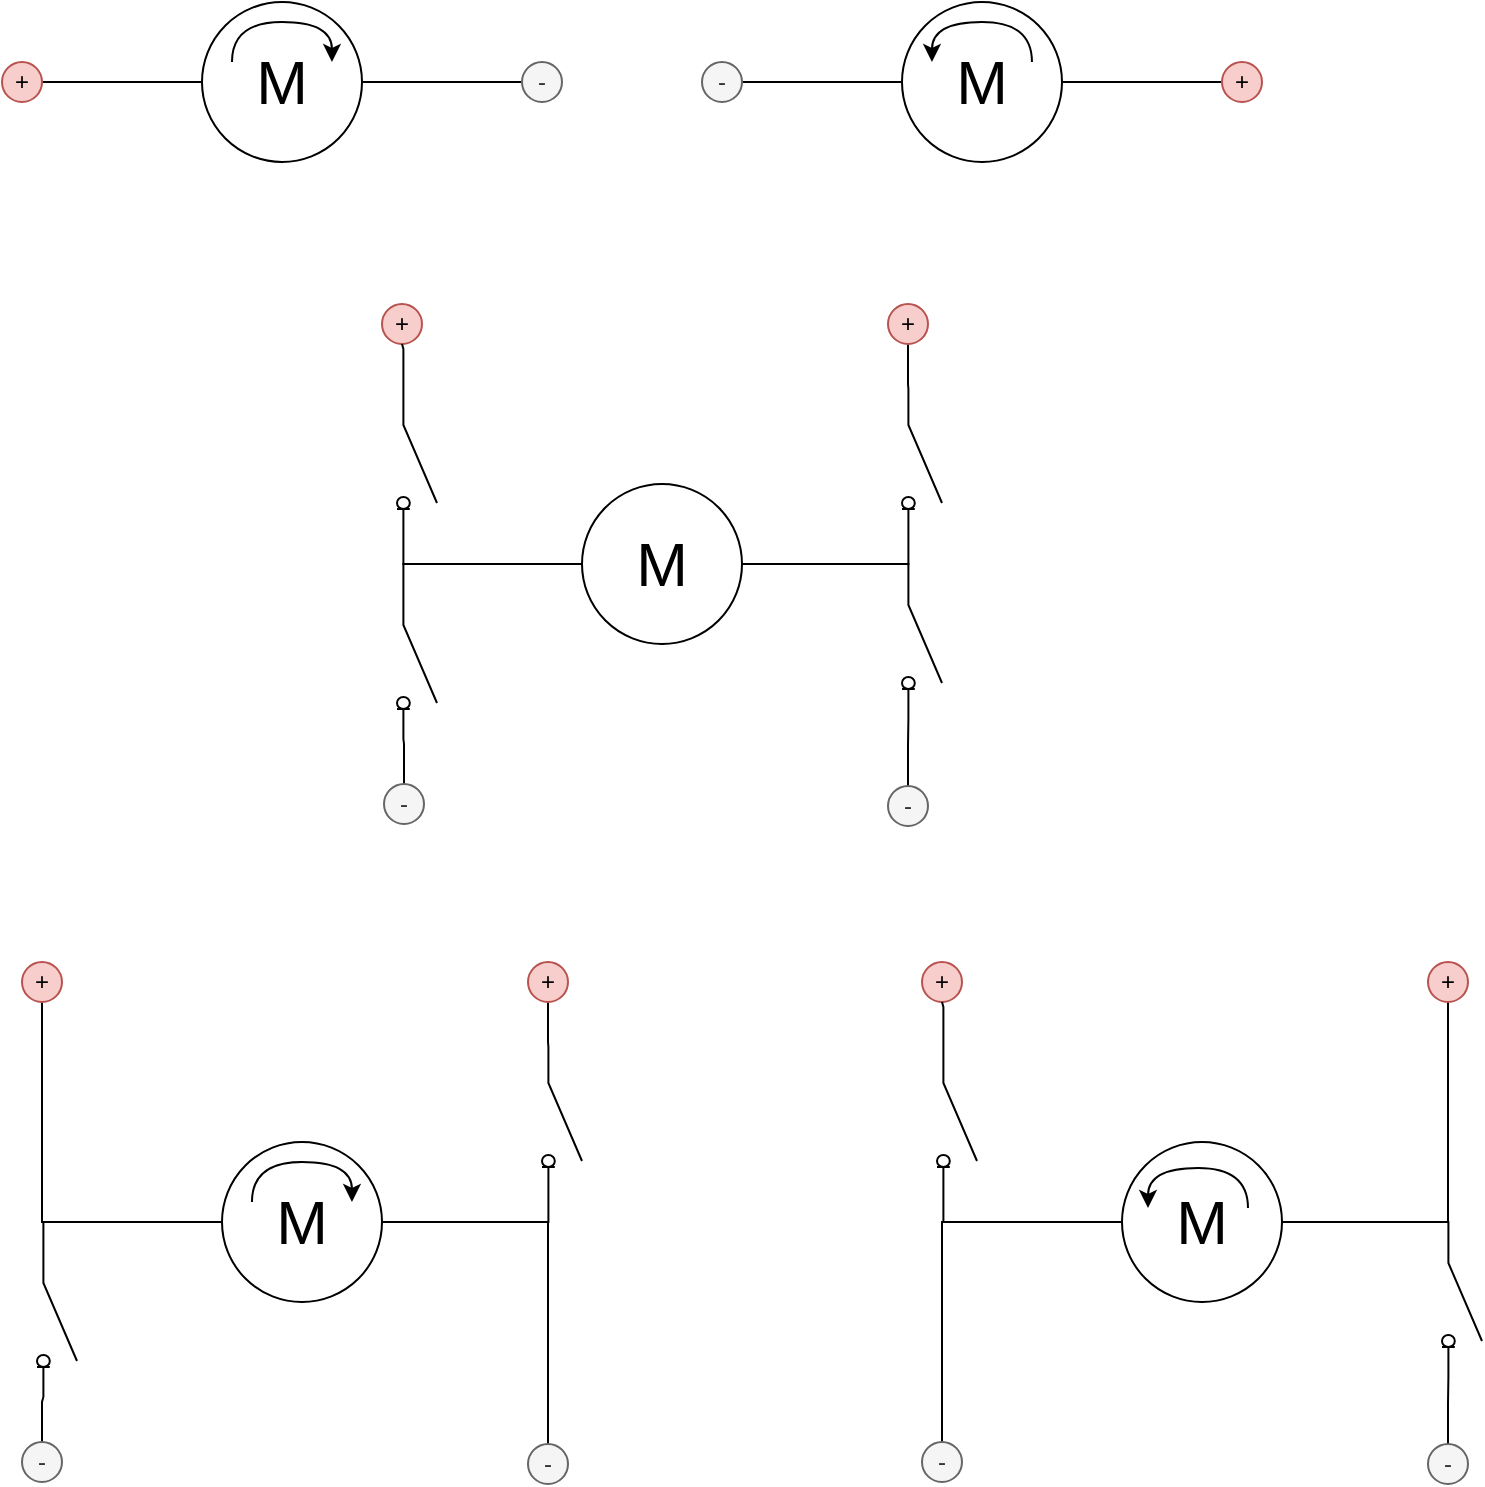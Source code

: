<mxfile version="24.7.8">
  <diagram name="Seite-1" id="Jm6Q2ILQpnkB7FxsrQtq">
    <mxGraphModel dx="1877" dy="621" grid="1" gridSize="10" guides="1" tooltips="1" connect="1" arrows="1" fold="1" page="1" pageScale="1" pageWidth="827" pageHeight="1169" math="0" shadow="0">
      <root>
        <mxCell id="0" />
        <mxCell id="1" parent="0" />
        <mxCell id="hdHTtiUt6kaGx4oUI00f-84" value="" style="group" parent="1" vertex="1" connectable="0">
          <mxGeometry x="-80" y="390" width="280" height="80" as="geometry" />
        </mxCell>
        <mxCell id="hdHTtiUt6kaGx4oUI00f-8" style="edgeStyle=orthogonalEdgeStyle;rounded=0;orthogonalLoop=1;jettySize=auto;html=1;endArrow=none;endFill=0;" parent="hdHTtiUt6kaGx4oUI00f-84" source="hdHTtiUt6kaGx4oUI00f-1" target="hdHTtiUt6kaGx4oUI00f-5" edge="1">
          <mxGeometry relative="1" as="geometry" />
        </mxCell>
        <mxCell id="hdHTtiUt6kaGx4oUI00f-9" style="edgeStyle=orthogonalEdgeStyle;rounded=0;orthogonalLoop=1;jettySize=auto;html=1;entryX=1;entryY=0.5;entryDx=0;entryDy=0;endArrow=none;endFill=0;" parent="hdHTtiUt6kaGx4oUI00f-84" source="hdHTtiUt6kaGx4oUI00f-1" target="hdHTtiUt6kaGx4oUI00f-4" edge="1">
          <mxGeometry relative="1" as="geometry" />
        </mxCell>
        <mxCell id="hdHTtiUt6kaGx4oUI00f-1" value="&lt;font style=&quot;font-size: 31px;&quot;&gt;M&lt;/font&gt;" style="ellipse;whiteSpace=wrap;html=1;aspect=fixed;" parent="hdHTtiUt6kaGx4oUI00f-84" vertex="1">
          <mxGeometry x="100" width="80" height="80" as="geometry" />
        </mxCell>
        <mxCell id="hdHTtiUt6kaGx4oUI00f-3" value="" style="endArrow=classic;html=1;rounded=0;edgeStyle=orthogonalEdgeStyle;curved=1;" parent="hdHTtiUt6kaGx4oUI00f-84" edge="1">
          <mxGeometry width="50" height="50" relative="1" as="geometry">
            <mxPoint x="114.98" y="30" as="sourcePoint" />
            <mxPoint x="164.98" y="30" as="targetPoint" />
            <Array as="points">
              <mxPoint x="114.98" y="10" />
              <mxPoint x="164.98" y="10" />
            </Array>
          </mxGeometry>
        </mxCell>
        <mxCell id="hdHTtiUt6kaGx4oUI00f-4" value="+" style="ellipse;whiteSpace=wrap;html=1;fillColor=#f8cecc;strokeColor=#b85450;" parent="hdHTtiUt6kaGx4oUI00f-84" vertex="1">
          <mxGeometry y="30" width="20" height="20" as="geometry" />
        </mxCell>
        <mxCell id="hdHTtiUt6kaGx4oUI00f-5" value="-" style="ellipse;whiteSpace=wrap;html=1;fillColor=#f5f5f5;fontColor=#333333;strokeColor=#666666;" parent="hdHTtiUt6kaGx4oUI00f-84" vertex="1">
          <mxGeometry x="260" y="30" width="20" height="20" as="geometry" />
        </mxCell>
        <mxCell id="hdHTtiUt6kaGx4oUI00f-85" value="" style="group" parent="1" vertex="1" connectable="0">
          <mxGeometry x="270" y="390" width="280" height="80" as="geometry" />
        </mxCell>
        <mxCell id="hdHTtiUt6kaGx4oUI00f-10" style="edgeStyle=orthogonalEdgeStyle;rounded=0;orthogonalLoop=1;jettySize=auto;html=1;endArrow=none;endFill=0;" parent="hdHTtiUt6kaGx4oUI00f-85" source="hdHTtiUt6kaGx4oUI00f-12" target="hdHTtiUt6kaGx4oUI00f-15" edge="1">
          <mxGeometry relative="1" as="geometry" />
        </mxCell>
        <mxCell id="hdHTtiUt6kaGx4oUI00f-11" style="edgeStyle=orthogonalEdgeStyle;rounded=0;orthogonalLoop=1;jettySize=auto;html=1;entryX=1;entryY=0.5;entryDx=0;entryDy=0;endArrow=none;endFill=0;" parent="hdHTtiUt6kaGx4oUI00f-85" source="hdHTtiUt6kaGx4oUI00f-12" target="hdHTtiUt6kaGx4oUI00f-14" edge="1">
          <mxGeometry relative="1" as="geometry" />
        </mxCell>
        <mxCell id="hdHTtiUt6kaGx4oUI00f-12" value="&lt;font style=&quot;font-size: 31px;&quot;&gt;M&lt;/font&gt;" style="ellipse;whiteSpace=wrap;html=1;aspect=fixed;" parent="hdHTtiUt6kaGx4oUI00f-85" vertex="1">
          <mxGeometry x="100" width="80" height="80" as="geometry" />
        </mxCell>
        <mxCell id="hdHTtiUt6kaGx4oUI00f-13" value="" style="endArrow=none;html=1;rounded=0;edgeStyle=orthogonalEdgeStyle;curved=1;endFill=0;startArrow=classic;startFill=1;" parent="hdHTtiUt6kaGx4oUI00f-85" edge="1">
          <mxGeometry width="50" height="50" relative="1" as="geometry">
            <mxPoint x="114.98" y="30" as="sourcePoint" />
            <mxPoint x="164.98" y="30" as="targetPoint" />
            <Array as="points">
              <mxPoint x="114.98" y="10" />
              <mxPoint x="164.98" y="10" />
            </Array>
          </mxGeometry>
        </mxCell>
        <mxCell id="hdHTtiUt6kaGx4oUI00f-14" value="-" style="ellipse;whiteSpace=wrap;html=1;fillColor=#f5f5f5;strokeColor=#666666;fontColor=#333333;" parent="hdHTtiUt6kaGx4oUI00f-85" vertex="1">
          <mxGeometry y="30" width="20" height="20" as="geometry" />
        </mxCell>
        <mxCell id="hdHTtiUt6kaGx4oUI00f-15" value="+" style="ellipse;whiteSpace=wrap;html=1;fillColor=#f8cecc;strokeColor=#b85450;" parent="hdHTtiUt6kaGx4oUI00f-85" vertex="1">
          <mxGeometry x="260" y="30" width="20" height="20" as="geometry" />
        </mxCell>
        <mxCell id="hdHTtiUt6kaGx4oUI00f-90" value="" style="group" parent="1" vertex="1" connectable="0">
          <mxGeometry x="-70" y="870" width="280" height="261" as="geometry" />
        </mxCell>
        <mxCell id="hdHTtiUt6kaGx4oUI00f-45" style="edgeStyle=orthogonalEdgeStyle;shape=connector;rounded=0;orthogonalLoop=1;jettySize=auto;html=1;entryX=0;entryY=0.84;entryDx=0;entryDy=0;strokeColor=default;align=center;verticalAlign=middle;fontFamily=Helvetica;fontSize=11;fontColor=default;labelBackgroundColor=default;endArrow=none;endFill=0;" parent="hdHTtiUt6kaGx4oUI00f-90" source="hdHTtiUt6kaGx4oUI00f-48" target="hdHTtiUt6kaGx4oUI00f-59" edge="1">
          <mxGeometry relative="1" as="geometry">
            <Array as="points">
              <mxPoint x="11" y="130" />
            </Array>
          </mxGeometry>
        </mxCell>
        <mxCell id="hdHTtiUt6kaGx4oUI00f-47" style="edgeStyle=orthogonalEdgeStyle;shape=connector;rounded=0;orthogonalLoop=1;jettySize=auto;html=1;entryX=1;entryY=0.84;entryDx=0;entryDy=0;strokeColor=default;align=center;verticalAlign=middle;fontFamily=Helvetica;fontSize=11;fontColor=default;labelBackgroundColor=default;endArrow=none;endFill=0;" parent="hdHTtiUt6kaGx4oUI00f-90" source="hdHTtiUt6kaGx4oUI00f-48" target="hdHTtiUt6kaGx4oUI00f-61" edge="1">
          <mxGeometry relative="1" as="geometry">
            <Array as="points">
              <mxPoint x="263" y="130" />
            </Array>
          </mxGeometry>
        </mxCell>
        <mxCell id="hdHTtiUt6kaGx4oUI00f-62" style="edgeStyle=orthogonalEdgeStyle;shape=connector;rounded=0;orthogonalLoop=1;jettySize=auto;html=1;strokeColor=default;align=center;verticalAlign=middle;fontFamily=Helvetica;fontSize=11;fontColor=default;labelBackgroundColor=default;endArrow=none;endFill=0;entryX=0.5;entryY=1;entryDx=0;entryDy=0;" parent="hdHTtiUt6kaGx4oUI00f-90" source="hdHTtiUt6kaGx4oUI00f-48" target="hdHTtiUt6kaGx4oUI00f-52" edge="1">
          <mxGeometry relative="1" as="geometry">
            <mxPoint x="10" y="30" as="targetPoint" />
          </mxGeometry>
        </mxCell>
        <mxCell id="hdHTtiUt6kaGx4oUI00f-64" style="edgeStyle=orthogonalEdgeStyle;shape=connector;rounded=0;orthogonalLoop=1;jettySize=auto;html=1;entryX=0.5;entryY=0;entryDx=0;entryDy=0;strokeColor=default;align=center;verticalAlign=middle;fontFamily=Helvetica;fontSize=11;fontColor=default;labelBackgroundColor=default;endArrow=none;endFill=0;" parent="hdHTtiUt6kaGx4oUI00f-90" source="hdHTtiUt6kaGx4oUI00f-48" target="hdHTtiUt6kaGx4oUI00f-56" edge="1">
          <mxGeometry relative="1" as="geometry" />
        </mxCell>
        <mxCell id="hdHTtiUt6kaGx4oUI00f-48" value="&lt;font style=&quot;font-size: 31px;&quot;&gt;M&lt;/font&gt;" style="ellipse;whiteSpace=wrap;html=1;aspect=fixed;" parent="hdHTtiUt6kaGx4oUI00f-90" vertex="1">
          <mxGeometry x="100" y="90" width="80" height="80" as="geometry" />
        </mxCell>
        <mxCell id="hdHTtiUt6kaGx4oUI00f-49" value="" style="endArrow=classic;html=1;rounded=0;edgeStyle=orthogonalEdgeStyle;curved=1;endFill=1;startArrow=none;startFill=0;" parent="hdHTtiUt6kaGx4oUI00f-90" edge="1">
          <mxGeometry width="50" height="50" relative="1" as="geometry">
            <mxPoint x="114.98" y="120" as="sourcePoint" />
            <mxPoint x="164.98" y="120" as="targetPoint" />
            <Array as="points">
              <mxPoint x="114.98" y="100" />
              <mxPoint x="164.98" y="100" />
            </Array>
          </mxGeometry>
        </mxCell>
        <mxCell id="hdHTtiUt6kaGx4oUI00f-50" style="edgeStyle=orthogonalEdgeStyle;shape=connector;rounded=0;orthogonalLoop=1;jettySize=auto;html=1;entryX=0;entryY=0.84;entryDx=0;entryDy=0;strokeColor=default;align=center;verticalAlign=middle;fontFamily=Helvetica;fontSize=11;fontColor=default;labelBackgroundColor=default;endArrow=none;endFill=0;" parent="hdHTtiUt6kaGx4oUI00f-90" source="hdHTtiUt6kaGx4oUI00f-51" target="hdHTtiUt6kaGx4oUI00f-61" edge="1">
          <mxGeometry relative="1" as="geometry" />
        </mxCell>
        <mxCell id="hdHTtiUt6kaGx4oUI00f-51" value="+" style="ellipse;whiteSpace=wrap;html=1;fillColor=#f8cecc;strokeColor=#b85450;" parent="hdHTtiUt6kaGx4oUI00f-90" vertex="1">
          <mxGeometry x="253" width="20" height="20" as="geometry" />
        </mxCell>
        <mxCell id="hdHTtiUt6kaGx4oUI00f-52" value="+" style="ellipse;whiteSpace=wrap;html=1;fillColor=#f8cecc;strokeColor=#b85450;" parent="hdHTtiUt6kaGx4oUI00f-90" vertex="1">
          <mxGeometry width="20" height="20" as="geometry" />
        </mxCell>
        <mxCell id="hdHTtiUt6kaGx4oUI00f-53" style="edgeStyle=orthogonalEdgeStyle;shape=connector;rounded=0;orthogonalLoop=1;jettySize=auto;html=1;strokeColor=default;align=center;verticalAlign=middle;fontFamily=Helvetica;fontSize=11;fontColor=default;labelBackgroundColor=default;endArrow=none;endFill=0;entryX=1;entryY=0.84;entryDx=0;entryDy=0;" parent="hdHTtiUt6kaGx4oUI00f-90" source="hdHTtiUt6kaGx4oUI00f-54" target="hdHTtiUt6kaGx4oUI00f-59" edge="1">
          <mxGeometry relative="1" as="geometry">
            <mxPoint x="10" y="220" as="targetPoint" />
          </mxGeometry>
        </mxCell>
        <mxCell id="hdHTtiUt6kaGx4oUI00f-54" value="-" style="ellipse;whiteSpace=wrap;html=1;fillColor=#f5f5f5;strokeColor=#666666;fontColor=#333333;" parent="hdHTtiUt6kaGx4oUI00f-90" vertex="1">
          <mxGeometry y="240" width="20" height="20" as="geometry" />
        </mxCell>
        <mxCell id="hdHTtiUt6kaGx4oUI00f-56" value="-" style="ellipse;whiteSpace=wrap;html=1;fillColor=#f5f5f5;strokeColor=#666666;fontColor=#333333;" parent="hdHTtiUt6kaGx4oUI00f-90" vertex="1">
          <mxGeometry x="253" y="241" width="20" height="20" as="geometry" />
        </mxCell>
        <mxCell id="hdHTtiUt6kaGx4oUI00f-59" value="" style="html=1;shape=mxgraph.electrical.electro-mechanical.switchDisconnector;aspect=fixed;elSwitchState=off;rotation=90;" parent="hdHTtiUt6kaGx4oUI00f-90" vertex="1">
          <mxGeometry x="-20" y="170" width="75" height="20" as="geometry" />
        </mxCell>
        <mxCell id="hdHTtiUt6kaGx4oUI00f-61" value="" style="html=1;shape=mxgraph.electrical.electro-mechanical.switchDisconnector;aspect=fixed;elSwitchState=off;rotation=90;" parent="hdHTtiUt6kaGx4oUI00f-90" vertex="1">
          <mxGeometry x="232.5" y="70" width="75" height="20" as="geometry" />
        </mxCell>
        <mxCell id="hdHTtiUt6kaGx4oUI00f-91" value="" style="group" parent="1" vertex="1" connectable="0">
          <mxGeometry x="380" y="870" width="280" height="261" as="geometry" />
        </mxCell>
        <mxCell id="hdHTtiUt6kaGx4oUI00f-65" style="edgeStyle=orthogonalEdgeStyle;rounded=0;orthogonalLoop=1;jettySize=auto;html=1;entryX=1;entryY=0.84;entryDx=0;entryDy=0;endArrow=none;endFill=0;" parent="hdHTtiUt6kaGx4oUI00f-91" source="hdHTtiUt6kaGx4oUI00f-69" target="hdHTtiUt6kaGx4oUI00f-78" edge="1">
          <mxGeometry relative="1" as="geometry">
            <mxPoint x="20" y="130" as="targetPoint" />
            <Array as="points">
              <mxPoint x="11" y="130" />
            </Array>
          </mxGeometry>
        </mxCell>
        <mxCell id="hdHTtiUt6kaGx4oUI00f-67" style="edgeStyle=orthogonalEdgeStyle;shape=connector;rounded=0;orthogonalLoop=1;jettySize=auto;html=1;entryX=0;entryY=0.84;entryDx=0;entryDy=0;strokeColor=default;align=center;verticalAlign=middle;fontFamily=Helvetica;fontSize=11;fontColor=default;labelBackgroundColor=default;endArrow=none;endFill=0;" parent="hdHTtiUt6kaGx4oUI00f-91" source="hdHTtiUt6kaGx4oUI00f-69" target="hdHTtiUt6kaGx4oUI00f-80" edge="1">
          <mxGeometry relative="1" as="geometry">
            <Array as="points">
              <mxPoint x="263" y="130" />
            </Array>
          </mxGeometry>
        </mxCell>
        <mxCell id="hdHTtiUt6kaGx4oUI00f-82" style="edgeStyle=orthogonalEdgeStyle;shape=connector;rounded=0;orthogonalLoop=1;jettySize=auto;html=1;entryX=0.5;entryY=1;entryDx=0;entryDy=0;strokeColor=default;align=center;verticalAlign=middle;fontFamily=Helvetica;fontSize=11;fontColor=default;labelBackgroundColor=default;endArrow=none;endFill=0;" parent="hdHTtiUt6kaGx4oUI00f-91" source="hdHTtiUt6kaGx4oUI00f-69" target="hdHTtiUt6kaGx4oUI00f-71" edge="1">
          <mxGeometry relative="1" as="geometry" />
        </mxCell>
        <mxCell id="hdHTtiUt6kaGx4oUI00f-83" style="edgeStyle=orthogonalEdgeStyle;shape=connector;rounded=0;orthogonalLoop=1;jettySize=auto;html=1;entryX=0.5;entryY=0;entryDx=0;entryDy=0;strokeColor=default;align=center;verticalAlign=middle;fontFamily=Helvetica;fontSize=11;fontColor=default;labelBackgroundColor=default;endArrow=none;endFill=0;" parent="hdHTtiUt6kaGx4oUI00f-91" source="hdHTtiUt6kaGx4oUI00f-69" target="hdHTtiUt6kaGx4oUI00f-74" edge="1">
          <mxGeometry relative="1" as="geometry" />
        </mxCell>
        <mxCell id="hdHTtiUt6kaGx4oUI00f-69" value="&lt;font style=&quot;font-size: 31px;&quot;&gt;M&lt;/font&gt;" style="ellipse;whiteSpace=wrap;html=1;aspect=fixed;" parent="hdHTtiUt6kaGx4oUI00f-91" vertex="1">
          <mxGeometry x="100" y="90" width="80" height="80" as="geometry" />
        </mxCell>
        <mxCell id="hdHTtiUt6kaGx4oUI00f-71" value="+" style="ellipse;whiteSpace=wrap;html=1;fillColor=#f8cecc;strokeColor=#b85450;" parent="hdHTtiUt6kaGx4oUI00f-91" vertex="1">
          <mxGeometry x="253" width="20" height="20" as="geometry" />
        </mxCell>
        <mxCell id="hdHTtiUt6kaGx4oUI00f-72" value="+" style="ellipse;whiteSpace=wrap;html=1;fillColor=#f8cecc;strokeColor=#b85450;" parent="hdHTtiUt6kaGx4oUI00f-91" vertex="1">
          <mxGeometry width="20" height="20" as="geometry" />
        </mxCell>
        <mxCell id="hdHTtiUt6kaGx4oUI00f-74" value="-" style="ellipse;whiteSpace=wrap;html=1;fillColor=#f5f5f5;strokeColor=#666666;fontColor=#333333;" parent="hdHTtiUt6kaGx4oUI00f-91" vertex="1">
          <mxGeometry y="240" width="20" height="20" as="geometry" />
        </mxCell>
        <mxCell id="hdHTtiUt6kaGx4oUI00f-75" style="edgeStyle=orthogonalEdgeStyle;shape=connector;rounded=0;orthogonalLoop=1;jettySize=auto;html=1;entryX=1;entryY=0.84;entryDx=0;entryDy=0;strokeColor=default;align=center;verticalAlign=middle;fontFamily=Helvetica;fontSize=11;fontColor=default;labelBackgroundColor=default;endArrow=none;endFill=0;" parent="hdHTtiUt6kaGx4oUI00f-91" source="hdHTtiUt6kaGx4oUI00f-76" target="hdHTtiUt6kaGx4oUI00f-80" edge="1">
          <mxGeometry relative="1" as="geometry" />
        </mxCell>
        <mxCell id="hdHTtiUt6kaGx4oUI00f-76" value="-" style="ellipse;whiteSpace=wrap;html=1;fillColor=#f5f5f5;strokeColor=#666666;fontColor=#333333;" parent="hdHTtiUt6kaGx4oUI00f-91" vertex="1">
          <mxGeometry x="253" y="241" width="20" height="20" as="geometry" />
        </mxCell>
        <mxCell id="hdHTtiUt6kaGx4oUI00f-77" style="edgeStyle=orthogonalEdgeStyle;rounded=0;orthogonalLoop=1;jettySize=auto;html=1;exitX=0;exitY=0.84;exitDx=0;exitDy=0;endArrow=none;endFill=0;" parent="hdHTtiUt6kaGx4oUI00f-91" source="hdHTtiUt6kaGx4oUI00f-78" target="hdHTtiUt6kaGx4oUI00f-72" edge="1">
          <mxGeometry relative="1" as="geometry" />
        </mxCell>
        <mxCell id="hdHTtiUt6kaGx4oUI00f-78" value="" style="html=1;shape=mxgraph.electrical.electro-mechanical.switchDisconnector;aspect=fixed;elSwitchState=off;rotation=90;" parent="hdHTtiUt6kaGx4oUI00f-91" vertex="1">
          <mxGeometry x="-20" y="70" width="75" height="20" as="geometry" />
        </mxCell>
        <mxCell id="hdHTtiUt6kaGx4oUI00f-80" value="" style="html=1;shape=mxgraph.electrical.electro-mechanical.switchDisconnector;aspect=fixed;elSwitchState=off;rotation=90;" parent="hdHTtiUt6kaGx4oUI00f-91" vertex="1">
          <mxGeometry x="232.5" y="160" width="75" height="20" as="geometry" />
        </mxCell>
        <mxCell id="hdHTtiUt6kaGx4oUI00f-89" value="" style="endArrow=none;html=1;rounded=0;edgeStyle=orthogonalEdgeStyle;curved=1;endFill=0;startArrow=classic;startFill=1;" parent="hdHTtiUt6kaGx4oUI00f-91" edge="1">
          <mxGeometry width="50" height="50" relative="1" as="geometry">
            <mxPoint x="113" y="123" as="sourcePoint" />
            <mxPoint x="163" y="123" as="targetPoint" />
            <Array as="points">
              <mxPoint x="113" y="103" />
              <mxPoint x="163" y="103" />
            </Array>
          </mxGeometry>
        </mxCell>
        <mxCell id="hdHTtiUt6kaGx4oUI00f-17" style="edgeStyle=orthogonalEdgeStyle;rounded=0;orthogonalLoop=1;jettySize=auto;html=1;entryX=1;entryY=0.84;entryDx=0;entryDy=0;endArrow=none;endFill=0;" parent="1" source="hdHTtiUt6kaGx4oUI00f-18" target="hdHTtiUt6kaGx4oUI00f-26" edge="1">
          <mxGeometry relative="1" as="geometry">
            <mxPoint x="130" y="671" as="targetPoint" />
            <Array as="points">
              <mxPoint x="121" y="671" />
            </Array>
          </mxGeometry>
        </mxCell>
        <mxCell id="hdHTtiUt6kaGx4oUI00f-34" style="edgeStyle=orthogonalEdgeStyle;shape=connector;rounded=0;orthogonalLoop=1;jettySize=auto;html=1;entryX=0;entryY=0.84;entryDx=0;entryDy=0;strokeColor=default;align=center;verticalAlign=middle;fontFamily=Helvetica;fontSize=11;fontColor=default;labelBackgroundColor=default;endArrow=none;endFill=0;" parent="1" source="hdHTtiUt6kaGx4oUI00f-18" target="hdHTtiUt6kaGx4oUI00f-31" edge="1">
          <mxGeometry relative="1" as="geometry">
            <Array as="points">
              <mxPoint x="121" y="671" />
            </Array>
          </mxGeometry>
        </mxCell>
        <mxCell id="hdHTtiUt6kaGx4oUI00f-39" style="edgeStyle=orthogonalEdgeStyle;shape=connector;rounded=0;orthogonalLoop=1;jettySize=auto;html=1;entryX=0;entryY=0.84;entryDx=0;entryDy=0;strokeColor=default;align=center;verticalAlign=middle;fontFamily=Helvetica;fontSize=11;fontColor=default;labelBackgroundColor=default;endArrow=none;endFill=0;" parent="1" source="hdHTtiUt6kaGx4oUI00f-18" target="hdHTtiUt6kaGx4oUI00f-38" edge="1">
          <mxGeometry relative="1" as="geometry">
            <Array as="points">
              <mxPoint x="373" y="671" />
            </Array>
          </mxGeometry>
        </mxCell>
        <mxCell id="hdHTtiUt6kaGx4oUI00f-41" style="edgeStyle=orthogonalEdgeStyle;shape=connector;rounded=0;orthogonalLoop=1;jettySize=auto;html=1;entryX=1;entryY=0.84;entryDx=0;entryDy=0;strokeColor=default;align=center;verticalAlign=middle;fontFamily=Helvetica;fontSize=11;fontColor=default;labelBackgroundColor=default;endArrow=none;endFill=0;" parent="1" source="hdHTtiUt6kaGx4oUI00f-18" target="hdHTtiUt6kaGx4oUI00f-40" edge="1">
          <mxGeometry relative="1" as="geometry">
            <Array as="points">
              <mxPoint x="373" y="671" />
            </Array>
          </mxGeometry>
        </mxCell>
        <mxCell id="hdHTtiUt6kaGx4oUI00f-18" value="&lt;font style=&quot;font-size: 31px;&quot;&gt;M&lt;/font&gt;" style="ellipse;whiteSpace=wrap;html=1;aspect=fixed;" parent="1" vertex="1">
          <mxGeometry x="210" y="631" width="80" height="80" as="geometry" />
        </mxCell>
        <mxCell id="hdHTtiUt6kaGx4oUI00f-42" style="edgeStyle=orthogonalEdgeStyle;shape=connector;rounded=0;orthogonalLoop=1;jettySize=auto;html=1;entryX=0;entryY=0.84;entryDx=0;entryDy=0;strokeColor=default;align=center;verticalAlign=middle;fontFamily=Helvetica;fontSize=11;fontColor=default;labelBackgroundColor=default;endArrow=none;endFill=0;" parent="1" source="hdHTtiUt6kaGx4oUI00f-22" target="hdHTtiUt6kaGx4oUI00f-40" edge="1">
          <mxGeometry relative="1" as="geometry" />
        </mxCell>
        <mxCell id="hdHTtiUt6kaGx4oUI00f-22" value="+" style="ellipse;whiteSpace=wrap;html=1;fillColor=#f8cecc;strokeColor=#b85450;" parent="1" vertex="1">
          <mxGeometry x="363" y="541" width="20" height="20" as="geometry" />
        </mxCell>
        <mxCell id="hdHTtiUt6kaGx4oUI00f-23" value="+" style="ellipse;whiteSpace=wrap;html=1;fillColor=#f8cecc;strokeColor=#b85450;" parent="1" vertex="1">
          <mxGeometry x="110" y="541" width="20" height="20" as="geometry" />
        </mxCell>
        <mxCell id="hdHTtiUt6kaGx4oUI00f-37" style="edgeStyle=orthogonalEdgeStyle;shape=connector;rounded=0;orthogonalLoop=1;jettySize=auto;html=1;strokeColor=default;align=center;verticalAlign=middle;fontFamily=Helvetica;fontSize=11;fontColor=default;labelBackgroundColor=default;endArrow=none;endFill=0;entryX=1;entryY=0.84;entryDx=0;entryDy=0;" parent="1" source="hdHTtiUt6kaGx4oUI00f-24" target="hdHTtiUt6kaGx4oUI00f-31" edge="1">
          <mxGeometry relative="1" as="geometry">
            <mxPoint x="120" y="761" as="targetPoint" />
          </mxGeometry>
        </mxCell>
        <mxCell id="hdHTtiUt6kaGx4oUI00f-24" value="-" style="ellipse;whiteSpace=wrap;html=1;fillColor=#f5f5f5;strokeColor=#666666;fontColor=#333333;" parent="1" vertex="1">
          <mxGeometry x="111" y="781" width="20" height="20" as="geometry" />
        </mxCell>
        <mxCell id="hdHTtiUt6kaGx4oUI00f-43" style="edgeStyle=orthogonalEdgeStyle;shape=connector;rounded=0;orthogonalLoop=1;jettySize=auto;html=1;entryX=1;entryY=0.84;entryDx=0;entryDy=0;strokeColor=default;align=center;verticalAlign=middle;fontFamily=Helvetica;fontSize=11;fontColor=default;labelBackgroundColor=default;endArrow=none;endFill=0;" parent="1" source="hdHTtiUt6kaGx4oUI00f-25" target="hdHTtiUt6kaGx4oUI00f-38" edge="1">
          <mxGeometry relative="1" as="geometry" />
        </mxCell>
        <mxCell id="hdHTtiUt6kaGx4oUI00f-25" value="-" style="ellipse;whiteSpace=wrap;html=1;fillColor=#f5f5f5;strokeColor=#666666;fontColor=#333333;" parent="1" vertex="1">
          <mxGeometry x="363" y="782" width="20" height="20" as="geometry" />
        </mxCell>
        <mxCell id="hdHTtiUt6kaGx4oUI00f-29" style="edgeStyle=orthogonalEdgeStyle;rounded=0;orthogonalLoop=1;jettySize=auto;html=1;exitX=0;exitY=0.84;exitDx=0;exitDy=0;endArrow=none;endFill=0;" parent="1" source="hdHTtiUt6kaGx4oUI00f-26" target="hdHTtiUt6kaGx4oUI00f-23" edge="1">
          <mxGeometry relative="1" as="geometry" />
        </mxCell>
        <mxCell id="hdHTtiUt6kaGx4oUI00f-26" value="" style="html=1;shape=mxgraph.electrical.electro-mechanical.switchDisconnector;aspect=fixed;elSwitchState=off;rotation=90;" parent="1" vertex="1">
          <mxGeometry x="90" y="611" width="75" height="20" as="geometry" />
        </mxCell>
        <mxCell id="hdHTtiUt6kaGx4oUI00f-31" value="" style="html=1;shape=mxgraph.electrical.electro-mechanical.switchDisconnector;aspect=fixed;elSwitchState=off;rotation=90;" parent="1" vertex="1">
          <mxGeometry x="90" y="711" width="75" height="20" as="geometry" />
        </mxCell>
        <mxCell id="hdHTtiUt6kaGx4oUI00f-38" value="" style="html=1;shape=mxgraph.electrical.electro-mechanical.switchDisconnector;aspect=fixed;elSwitchState=off;rotation=90;" parent="1" vertex="1">
          <mxGeometry x="342.5" y="701" width="75" height="20" as="geometry" />
        </mxCell>
        <mxCell id="hdHTtiUt6kaGx4oUI00f-40" value="" style="html=1;shape=mxgraph.electrical.electro-mechanical.switchDisconnector;aspect=fixed;elSwitchState=off;rotation=90;" parent="1" vertex="1">
          <mxGeometry x="342.5" y="611" width="75" height="20" as="geometry" />
        </mxCell>
      </root>
    </mxGraphModel>
  </diagram>
</mxfile>
